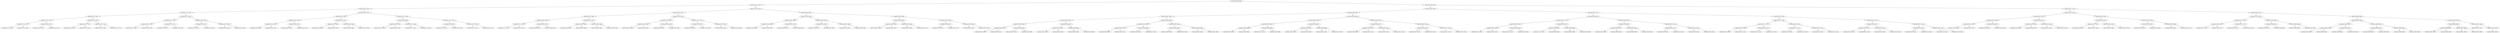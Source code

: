 digraph G{
1573762449 [label="Node{data=[3699, 3699]}"]
1573762449 -> 1749638443
1749638443 [label="Node{data=[2276, 2276]}"]
1749638443 -> 620919593
620919593 [label="Node{data=[2027, 2027]}"]
620919593 -> 693217946
693217946 [label="Node{data=[1233, 1233]}"]
693217946 -> 419492636
419492636 [label="Node{data=[1225, 1225]}"]
419492636 -> 990008594
990008594 [label="Node{data=[1221, 1221]}"]
990008594 -> 233810536
233810536 [label="Node{data=[1219, 1219]}"]
233810536 -> 693027893
693027893 [label="Node{data=[1214, 1214]}"]
233810536 -> 935873043
935873043 [label="Node{data=[1220, 1220]}"]
990008594 -> 516629309
516629309 [label="Node{data=[1223, 1223]}"]
516629309 -> 1854367334
1854367334 [label="Node{data=[1222, 1222]}"]
516629309 -> 834103535
834103535 [label="Node{data=[1224, 1224]}"]
419492636 -> 1146758168
1146758168 [label="Node{data=[1229, 1229]}"]
1146758168 -> 55522661
55522661 [label="Node{data=[1227, 1227]}"]
55522661 -> 1454294844
1454294844 [label="Node{data=[1226, 1226]}"]
55522661 -> 1557413142
1557413142 [label="Node{data=[1228, 1228]}"]
1146758168 -> 1228646512
1228646512 [label="Node{data=[1231, 1231]}"]
1228646512 -> 858081327
858081327 [label="Node{data=[1230, 1230]}"]
1228646512 -> 320011856
320011856 [label="Node{data=[1232, 1232]}"]
693217946 -> 1859345833
1859345833 [label="Node{data=[2019, 2019]}"]
1859345833 -> 2059337771
2059337771 [label="Node{data=[1237, 1237]}"]
2059337771 -> 1673681763
1673681763 [label="Node{data=[1235, 1235]}"]
1673681763 -> 1730595125
1730595125 [label="Node{data=[1234, 1234]}"]
1673681763 -> 334294637
334294637 [label="Node{data=[1236, 1236]}"]
2059337771 -> 298850915
298850915 [label="Node{data=[2017, 2017]}"]
298850915 -> 1622688377
1622688377 [label="Node{data=[1238, 1238]}"]
298850915 -> 830881850
830881850 [label="Node{data=[2018, 2018]}"]
1859345833 -> 1173184481
1173184481 [label="Node{data=[2023, 2023]}"]
1173184481 -> 1417627197
1417627197 [label="Node{data=[2021, 2021]}"]
1417627197 -> 1987472705
1987472705 [label="Node{data=[2020, 2020]}"]
1417627197 -> 1978819621
1978819621 [label="Node{data=[2022, 2022]}"]
1173184481 -> 1515142957
1515142957 [label="Node{data=[2025, 2025]}"]
1515142957 -> 1957680375
1957680375 [label="Node{data=[2024, 2024]}"]
1515142957 -> 838251334
838251334 [label="Node{data=[2026, 2026]}"]
620919593 -> 1464023569
1464023569 [label="Node{data=[2051, 2051]}"]
1464023569 -> 1960231299
1960231299 [label="Node{data=[2043, 2043]}"]
1960231299 -> 2119482242
2119482242 [label="Node{data=[2039, 2039]}"]
2119482242 -> 2050775949
2050775949 [label="Node{data=[2029, 2029]}"]
2050775949 -> 878802281
878802281 [label="Node{data=[2028, 2028]}"]
2050775949 -> 1996054719
1996054719 [label="Node{data=[2030, 2030]}"]
2119482242 -> 766139721
766139721 [label="Node{data=[2041, 2041]}"]
766139721 -> 902990658
902990658 [label="Node{data=[2040, 2040]}"]
766139721 -> 178743980
178743980 [label="Node{data=[2042, 2042]}"]
1960231299 -> 929435615
929435615 [label="Node{data=[2047, 2047]}"]
929435615 -> 1213815919
1213815919 [label="Node{data=[2045, 2045]}"]
1213815919 -> 1777354429
1777354429 [label="Node{data=[2044, 2044]}"]
1213815919 -> 1479783205
1479783205 [label="Node{data=[2046, 2046]}"]
929435615 -> 1596741387
1596741387 [label="Node{data=[2049, 2049]}"]
1596741387 -> 1561641637
1561641637 [label="Node{data=[2048, 2048]}"]
1596741387 -> 909816340
909816340 [label="Node{data=[2050, 2050]}"]
1464023569 -> 1934984557
1934984557 [label="Node{data=[2253, 2253]}"]
1934984557 -> 1325137923
1325137923 [label="Node{data=[2068, 2068]}"]
1325137923 -> 898036371
898036371 [label="Node{data=[2053, 2053]}"]
898036371 -> 1456430117
1456430117 [label="Node{data=[2052, 2052]}"]
898036371 -> 166643068
166643068 [label="Node{data=[2054, 2054]}"]
1325137923 -> 658251866
658251866 [label="Node{data=[2154, 2154]}"]
658251866 -> 632052804
632052804 [label="Node{data=[2151, 2151]}"]
658251866 -> 162402976
162402976 [label="Node{data=[2225, 2225]}"]
1934984557 -> 1981080524
1981080524 [label="Node{data=[2272, 2272]}"]
1981080524 -> 820786084
820786084 [label="Node{data=[2255, 2255]}"]
820786084 -> 2003109761
2003109761 [label="Node{data=[2254, 2254]}"]
820786084 -> 245838047
245838047 [label="Node{data=[2256, 2256]}"]
1981080524 -> 1610397764
1610397764 [label="Node{data=[2274, 2274]}"]
1610397764 -> 249352460
249352460 [label="Node{data=[2273, 2273]}"]
1610397764 -> 1364887129
1364887129 [label="Node{data=[2275, 2275]}"]
1749638443 -> 1716286821
1716286821 [label="Node{data=[3381, 3381]}"]
1716286821 -> 1556664176
1556664176 [label="Node{data=[2391, 2391]}"]
1556664176 -> 880025940
880025940 [label="Node{data=[2383, 2383]}"]
880025940 -> 823726541
823726541 [label="Node{data=[2280, 2280]}"]
823726541 -> 880524758
880524758 [label="Node{data=[2278, 2278]}"]
880524758 -> 785532774
785532774 [label="Node{data=[2277, 2277]}"]
880524758 -> 1002028393
1002028393 [label="Node{data=[2279, 2279]}"]
823726541 -> 1113019562
1113019562 [label="Node{data=[2381, 2381]}"]
1113019562 -> 724288571
724288571 [label="Node{data=[2309, 2309]}"]
1113019562 -> 394153807
394153807 [label="Node{data=[2382, 2382]}"]
880025940 -> 1641736764
1641736764 [label="Node{data=[2387, 2387]}"]
1641736764 -> 433062057
433062057 [label="Node{data=[2385, 2385]}"]
433062057 -> 1815025076
1815025076 [label="Node{data=[2384, 2384]}"]
433062057 -> 164510537
164510537 [label="Node{data=[2386, 2386]}"]
1641736764 -> 1064549190
1064549190 [label="Node{data=[2389, 2389]}"]
1064549190 -> 641671497
641671497 [label="Node{data=[2388, 2388]}"]
1064549190 -> 841548431
841548431 [label="Node{data=[2390, 2390]}"]
1556664176 -> 1246061552
1246061552 [label="Node{data=[2876, 2876]}"]
1246061552 -> 1749960821
1749960821 [label="Node{data=[2395, 2395]}"]
1749960821 -> 925108572
925108572 [label="Node{data=[2393, 2393]}"]
925108572 -> 1298356301
1298356301 [label="Node{data=[2392, 2392]}"]
925108572 -> 744028402
744028402 [label="Node{data=[2394, 2394]}"]
1749960821 -> 919535852
919535852 [label="Node{data=[2440, 2440]}"]
919535852 -> 557220224
557220224 [label="Node{data=[2434, 2434]}"]
919535852 -> 1983907035
1983907035 [label="Node{data=[2801, 2801]}"]
1246061552 -> 498400649
498400649 [label="Node{data=[3377, 3377]}"]
498400649 -> 1395807923
1395807923 [label="Node{data=[3375, 3375]}"]
1395807923 -> 1176365012
1176365012 [label="Node{data=[2886, 2886]}"]
1395807923 -> 806180112
806180112 [label="Node{data=[3376, 3376]}"]
498400649 -> 183483949
183483949 [label="Node{data=[3379, 3379]}"]
183483949 -> 1269425677
1269425677 [label="Node{data=[3378, 3378]}"]
183483949 -> 1646496747
1646496747 [label="Node{data=[3380, 3380]}"]
1716286821 -> 954001258
954001258 [label="Node{data=[3600, 3600]}"]
954001258 -> 1328887946
1328887946 [label="Node{data=[3592, 3592]}"]
1328887946 -> 1269311215
1269311215 [label="Node{data=[3385, 3385]}"]
1269311215 -> 891977890
891977890 [label="Node{data=[3383, 3383]}"]
891977890 -> 1788004058
1788004058 [label="Node{data=[3382, 3382]}"]
891977890 -> 210059882
210059882 [label="Node{data=[3384, 3384]}"]
1269311215 -> 101745227
101745227 [label="Node{data=[3387, 3387]}"]
101745227 -> 1742618043
1742618043 [label="Node{data=[3386, 3386]}"]
101745227 -> 453415820
453415820 [label="Node{data=[3588, 3588]}"]
1328887946 -> 1035338900
1035338900 [label="Node{data=[3596, 3596]}"]
1035338900 -> 1060555699
1060555699 [label="Node{data=[3594, 3594]}"]
1060555699 -> 689117707
689117707 [label="Node{data=[3593, 3593]}"]
1060555699 -> 103183958
103183958 [label="Node{data=[3595, 3595]}"]
1035338900 -> 196694178
196694178 [label="Node{data=[3598, 3598]}"]
196694178 -> 39549237
39549237 [label="Node{data=[3597, 3597]}"]
196694178 -> 858388535
858388535 [label="Node{data=[3599, 3599]}"]
954001258 -> 101235906
101235906 [label="Node{data=[3608, 3608]}"]
101235906 -> 1198899425
1198899425 [label="Node{data=[3604, 3604]}"]
1198899425 -> 507415531
507415531 [label="Node{data=[3602, 3602]}"]
507415531 -> 1646932059
1646932059 [label="Node{data=[3601, 3601]}"]
507415531 -> 562527856
562527856 [label="Node{data=[3603, 3603]}"]
1198899425 -> 1209843817
1209843817 [label="Node{data=[3606, 3606]}"]
1209843817 -> 571960146
571960146 [label="Node{data=[3605, 3605]}"]
1209843817 -> 294404003
294404003 [label="Node{data=[3607, 3607]}"]
101235906 -> 199403292
199403292 [label="Node{data=[3612, 3612]}"]
199403292 -> 634593665
634593665 [label="Node{data=[3610, 3610]}"]
634593665 -> 1015514002
1015514002 [label="Node{data=[3609, 3609]}"]
634593665 -> 1275511430
1275511430 [label="Node{data=[3611, 3611]}"]
199403292 -> 1380079197
1380079197 [label="Node{data=[3638, 3638]}"]
1380079197 -> 1856092861
1856092861 [label="Node{data=[3613, 3613]}"]
1380079197 -> 1857695720
1857695720 [label="Node{data=[3691, 3691]}"]
1573762449 -> 349356619
349356619 [label="Node{data=[8139, 8139]}"]
349356619 -> 1424133682
1424133682 [label="Node{data=[5824, 5824]}"]
1424133682 -> 930460225
930460225 [label="Node{data=[4866, 4866]}"]
930460225 -> 135208488
135208488 [label="Node{data=[4667, 4667]}"]
135208488 -> 172840440
172840440 [label="Node{data=[3940, 3940]}"]
172840440 -> 1243535773
1243535773 [label="Node{data=[3936, 3936]}"]
1243535773 -> 1348705573
1348705573 [label="Node{data=[3934, 3934]}"]
1348705573 -> 544028511
544028511 [label="Node{data=[3933, 3933]}"]
1348705573 -> 1089426495
1089426495 [label="Node{data=[3935, 3935]}"]
1243535773 -> 2080485262
2080485262 [label="Node{data=[3938, 3938]}"]
2080485262 -> 818384798
818384798 [label="Node{data=[3937, 3937]}"]
2080485262 -> 2044297494
2044297494 [label="Node{data=[3939, 3939]}"]
172840440 -> 1127050430
1127050430 [label="Node{data=[4663, 4663]}"]
1127050430 -> 849467018
849467018 [label="Node{data=[4401, 4401]}"]
849467018 -> 1050022975
1050022975 [label="Node{data=[3941, 3941]}"]
849467018 -> 200467402
200467402 [label="Node{data=[4662, 4662]}"]
1127050430 -> 588396182
588396182 [label="Node{data=[4665, 4665]}"]
588396182 -> 524005880
524005880 [label="Node{data=[4664, 4664]}"]
588396182 -> 285374924
285374924 [label="Node{data=[4666, 4666]}"]
135208488 -> 225588373
225588373 [label="Node{data=[4858, 4858]}"]
225588373 -> 1072043307
1072043307 [label="Node{data=[4854, 4854]}"]
1072043307 -> 2098255710
2098255710 [label="Node{data=[4810, 4810]}"]
2098255710 -> 2136870185
2136870185 [label="Node{data=[4668, 4668]}"]
2098255710 -> 1662277835
1662277835 [label="Node{data=[4853, 4853]}"]
1072043307 -> 1817466575
1817466575 [label="Node{data=[4856, 4856]}"]
1817466575 -> 386258492
386258492 [label="Node{data=[4855, 4855]}"]
1817466575 -> 406697648
406697648 [label="Node{data=[4857, 4857]}"]
225588373 -> 1496217468
1496217468 [label="Node{data=[4862, 4862]}"]
1496217468 -> 386052280
386052280 [label="Node{data=[4860, 4860]}"]
386052280 -> 772743250
772743250 [label="Node{data=[4859, 4859]}"]
386052280 -> 1542626069
1542626069 [label="Node{data=[4861, 4861]}"]
1496217468 -> 1900909184
1900909184 [label="Node{data=[4864, 4864]}"]
1900909184 -> 1934125921
1934125921 [label="Node{data=[4863, 4863]}"]
1900909184 -> 605210858
605210858 [label="Node{data=[4865, 4865]}"]
930460225 -> 1811400014
1811400014 [label="Node{data=[4908, 4908]}"]
1811400014 -> 1983087394
1983087394 [label="Node{data=[4900, 4900]}"]
1983087394 -> 1183907302
1183907302 [label="Node{data=[4870, 4870]}"]
1183907302 -> 1962354758
1962354758 [label="Node{data=[4868, 4868]}"]
1962354758 -> 570383907
570383907 [label="Node{data=[4867, 4867]}"]
1962354758 -> 1262478253
1262478253 [label="Node{data=[4869, 4869]}"]
1183907302 -> 167856353
167856353 [label="Node{data=[4898, 4898]}"]
167856353 -> 1207563519
1207563519 [label="Node{data=[4871, 4871]}"]
167856353 -> 472687717
472687717 [label="Node{data=[4899, 4899]}"]
1983087394 -> 674893510
674893510 [label="Node{data=[4904, 4904]}"]
674893510 -> 687607136
687607136 [label="Node{data=[4902, 4902]}"]
687607136 -> 548031116
548031116 [label="Node{data=[4901, 4901]}"]
687607136 -> 1507646832
1507646832 [label="Node{data=[4903, 4903]}"]
674893510 -> 560510131
560510131 [label="Node{data=[4906, 4906]}"]
560510131 -> 1773611763
1773611763 [label="Node{data=[4905, 4905]}"]
560510131 -> 465302371
465302371 [label="Node{data=[4907, 4907]}"]
1811400014 -> 615746105
615746105 [label="Node{data=[4916, 4916]}"]
615746105 -> 1075478320
1075478320 [label="Node{data=[4912, 4912]}"]
1075478320 -> 271201650
271201650 [label="Node{data=[4910, 4910]}"]
271201650 -> 1414462719
1414462719 [label="Node{data=[4909, 4909]}"]
271201650 -> 1821660685
1821660685 [label="Node{data=[4911, 4911]}"]
1075478320 -> 2137278288
2137278288 [label="Node{data=[4914, 4914]}"]
2137278288 -> 1050963051
1050963051 [label="Node{data=[4913, 4913]}"]
2137278288 -> 489604676
489604676 [label="Node{data=[4915, 4915]}"]
615746105 -> 1405411282
1405411282 [label="Node{data=[4920, 4920]}"]
1405411282 -> 247946301
247946301 [label="Node{data=[4918, 4918]}"]
247946301 -> 320716474
320716474 [label="Node{data=[4917, 4917]}"]
247946301 -> 2020234875
2020234875 [label="Node{data=[4919, 4919]}"]
1405411282 -> 228932843
228932843 [label="Node{data=[5477, 5477]}"]
228932843 -> 959950806
959950806 [label="Node{data=[5471, 5471]}"]
228932843 -> 1201749540
1201749540 [label="Node{data=[5795, 5795]}"]
1424133682 -> 1842508069
1842508069 [label="Node{data=[8107, 8107]}"]
1842508069 -> 1236556304
1236556304 [label="Node{data=[8091, 8091]}"]
1236556304 -> 1308165615
1308165615 [label="Node{data=[7237, 7237]}"]
1308165615 -> 57098858
57098858 [label="Node{data=[6246, 6246]}"]
57098858 -> 2109886586
2109886586 [label="Node{data=[5913, 5913]}"]
2109886586 -> 374202632
374202632 [label="Node{data=[5841, 5841]}"]
2109886586 -> 320755795
320755795 [label="Node{data=[6161, 6161]}"]
57098858 -> 718486600
718486600 [label="Node{data=[6304, 6304]}"]
718486600 -> 1174268136
1174268136 [label="Node{data=[6247, 6247]}"]
718486600 -> 1010898174
1010898174 [label="Node{data=[6389, 6389]}"]
1308165615 -> 1568411621
1568411621 [label="Node{data=[8087, 8087]}"]
1568411621 -> 1853774206
1853774206 [label="Node{data=[8085, 8085]}"]
1853774206 -> 1156470513
1156470513 [label="Node{data=[7381, 7381]}"]
1853774206 -> 1882999926
1882999926 [label="Node{data=[8086, 8086]}"]
1568411621 -> 1292007091
1292007091 [label="Node{data=[8089, 8089]}"]
1292007091 -> 1370190788
1370190788 [label="Node{data=[8088, 8088]}"]
1292007091 -> 1732570846
1732570846 [label="Node{data=[8090, 8090]}"]
1236556304 -> 1963540924
1963540924 [label="Node{data=[8099, 8099]}"]
1963540924 -> 727717440
727717440 [label="Node{data=[8095, 8095]}"]
727717440 -> 568288699
568288699 [label="Node{data=[8093, 8093]}"]
568288699 -> 1638747456
1638747456 [label="Node{data=[8092, 8092]}"]
568288699 -> 1586947176
1586947176 [label="Node{data=[8094, 8094]}"]
727717440 -> 1978608620
1978608620 [label="Node{data=[8097, 8097]}"]
1978608620 -> 801602135
801602135 [label="Node{data=[8096, 8096]}"]
1978608620 -> 604763554
604763554 [label="Node{data=[8098, 8098]}"]
1963540924 -> 1297604847
1297604847 [label="Node{data=[8103, 8103]}"]
1297604847 -> 1097532130
1097532130 [label="Node{data=[8101, 8101]}"]
1097532130 -> 1433066842
1433066842 [label="Node{data=[8100, 8100]}"]
1097532130 -> 783783088
783783088 [label="Node{data=[8102, 8102]}"]
1297604847 -> 1553291537
1553291537 [label="Node{data=[8105, 8105]}"]
1553291537 -> 1173372019
1173372019 [label="Node{data=[8104, 8104]}"]
1553291537 -> 1181989274
1181989274 [label="Node{data=[8106, 8106]}"]
1842508069 -> 1425258480
1425258480 [label="Node{data=[8123, 8123]}"]
1425258480 -> 576201134
576201134 [label="Node{data=[8115, 8115]}"]
576201134 -> 1720685106
1720685106 [label="Node{data=[8111, 8111]}"]
1720685106 -> 1038833680
1038833680 [label="Node{data=[8109, 8109]}"]
1038833680 -> 1961763946
1961763946 [label="Node{data=[8108, 8108]}"]
1038833680 -> 391654920
391654920 [label="Node{data=[8110, 8110]}"]
1720685106 -> 232530131
232530131 [label="Node{data=[8113, 8113]}"]
232530131 -> 1787876000
1787876000 [label="Node{data=[8112, 8112]}"]
232530131 -> 1868064492
1868064492 [label="Node{data=[8114, 8114]}"]
576201134 -> 958803297
958803297 [label="Node{data=[8119, 8119]}"]
958803297 -> 1427130414
1427130414 [label="Node{data=[8117, 8117]}"]
1427130414 -> 972654078
972654078 [label="Node{data=[8116, 8116]}"]
1427130414 -> 356182827
356182827 [label="Node{data=[8118, 8118]}"]
958803297 -> 494899656
494899656 [label="Node{data=[8121, 8121]}"]
494899656 -> 1249504113
1249504113 [label="Node{data=[8120, 8120]}"]
494899656 -> 1062883765
1062883765 [label="Node{data=[8122, 8122]}"]
1425258480 -> 2105247430
2105247430 [label="Node{data=[8131, 8131]}"]
2105247430 -> 485206384
485206384 [label="Node{data=[8127, 8127]}"]
485206384 -> 432860159
432860159 [label="Node{data=[8125, 8125]}"]
432860159 -> 1962329738
1962329738 [label="Node{data=[8124, 8124]}"]
432860159 -> 1427776356
1427776356 [label="Node{data=[8126, 8126]}"]
485206384 -> 352034974
352034974 [label="Node{data=[8129, 8129]}"]
352034974 -> 1779835629
1779835629 [label="Node{data=[8128, 8128]}"]
352034974 -> 680950707
680950707 [label="Node{data=[8130, 8130]}"]
2105247430 -> 739474630
739474630 [label="Node{data=[8135, 8135]}"]
739474630 -> 1696974474
1696974474 [label="Node{data=[8133, 8133]}"]
1696974474 -> 1056932233
1056932233 [label="Node{data=[8132, 8132]}"]
1696974474 -> 623853062
623853062 [label="Node{data=[8134, 8134]}"]
739474630 -> 317555497
317555497 [label="Node{data=[8137, 8137]}"]
317555497 -> 1505166952
1505166952 [label="Node{data=[8136, 8136]}"]
317555497 -> 453392158
453392158 [label="Node{data=[8138, 8138]}"]
349356619 -> 1199957366
1199957366 [label="Node{data=[8171, 8171]}"]
1199957366 -> 957338212
957338212 [label="Node{data=[8155, 8155]}"]
957338212 -> 1483347819
1483347819 [label="Node{data=[8147, 8147]}"]
1483347819 -> 1929278911
1929278911 [label="Node{data=[8143, 8143]}"]
1929278911 -> 439914691
439914691 [label="Node{data=[8141, 8141]}"]
439914691 -> 1575218450
1575218450 [label="Node{data=[8140, 8140]}"]
439914691 -> 1438279818
1438279818 [label="Node{data=[8142, 8142]}"]
1929278911 -> 1424538639
1424538639 [label="Node{data=[8145, 8145]}"]
1424538639 -> 168329433
168329433 [label="Node{data=[8144, 8144]}"]
1424538639 -> 1212250103
1212250103 [label="Node{data=[8146, 8146]}"]
1483347819 -> 1312401485
1312401485 [label="Node{data=[8151, 8151]}"]
1312401485 -> 1595960641
1595960641 [label="Node{data=[8149, 8149]}"]
1595960641 -> 291512372
291512372 [label="Node{data=[8148, 8148]}"]
1595960641 -> 1381831456
1381831456 [label="Node{data=[8150, 8150]}"]
1312401485 -> 1369813734
1369813734 [label="Node{data=[8153, 8153]}"]
1369813734 -> 229873654
229873654 [label="Node{data=[8152, 8152]}"]
1369813734 -> 499283956
499283956 [label="Node{data=[8154, 8154]}"]
957338212 -> 658285439
658285439 [label="Node{data=[8163, 8163]}"]
658285439 -> 1534203900
1534203900 [label="Node{data=[8159, 8159]}"]
1534203900 -> 1257191235
1257191235 [label="Node{data=[8157, 8157]}"]
1257191235 -> 1151108157
1151108157 [label="Node{data=[8156, 8156]}"]
1257191235 -> 108650634
108650634 [label="Node{data=[8158, 8158]}"]
1534203900 -> 1300224590
1300224590 [label="Node{data=[8161, 8161]}"]
1300224590 -> 2124003725
2124003725 [label="Node{data=[8160, 8160]}"]
1300224590 -> 1577346831
1577346831 [label="Node{data=[8162, 8162]}"]
658285439 -> 397451765
397451765 [label="Node{data=[8167, 8167]}"]
397451765 -> 607040743
607040743 [label="Node{data=[8165, 8165]}"]
607040743 -> 398992446
398992446 [label="Node{data=[8164, 8164]}"]
607040743 -> 1787364823
1787364823 [label="Node{data=[8166, 8166]}"]
397451765 -> 2015673978
2015673978 [label="Node{data=[8169, 8169]}"]
2015673978 -> 696038421
696038421 [label="Node{data=[8168, 8168]}"]
2015673978 -> 2143526096
2143526096 [label="Node{data=[8170, 8170]}"]
1199957366 -> 1564907842
1564907842 [label="Node{data=[8491, 8491]}"]
1564907842 -> 13384702
13384702 [label="Node{data=[8179, 8179]}"]
13384702 -> 1281158126
1281158126 [label="Node{data=[8175, 8175]}"]
1281158126 -> 798673833
798673833 [label="Node{data=[8173, 8173]}"]
798673833 -> 1191168913
1191168913 [label="Node{data=[8172, 8172]}"]
798673833 -> 655166331
655166331 [label="Node{data=[8174, 8174]}"]
1281158126 -> 203790319
203790319 [label="Node{data=[8177, 8177]}"]
203790319 -> 1964757569
1964757569 [label="Node{data=[8176, 8176]}"]
203790319 -> 1300245552
1300245552 [label="Node{data=[8178, 8178]}"]
13384702 -> 43626536
43626536 [label="Node{data=[8487, 8487]}"]
43626536 -> 572773755
572773755 [label="Node{data=[8181, 8181]}"]
572773755 -> 159486628
159486628 [label="Node{data=[8180, 8180]}"]
572773755 -> 1168952840
1168952840 [label="Node{data=[8486, 8486]}"]
43626536 -> 184233573
184233573 [label="Node{data=[8489, 8489]}"]
184233573 -> 919579212
919579212 [label="Node{data=[8488, 8488]}"]
184233573 -> 861805187
861805187 [label="Node{data=[8490, 8490]}"]
1564907842 -> 279006830
279006830 [label="Node{data=[8686, 8686]}"]
279006830 -> 1140507161
1140507161 [label="Node{data=[8606, 8606]}"]
1140507161 -> 145526240
145526240 [label="Node{data=[8495, 8495]}"]
145526240 -> 1273300084
1273300084 [label="Node{data=[8493, 8493]}"]
1273300084 -> 1361965400
1361965400 [label="Node{data=[8492, 8492]}"]
1273300084 -> 1154616174
1154616174 [label="Node{data=[8494, 8494]}"]
145526240 -> 679304601
679304601 [label="Node{data=[8497, 8497]}"]
679304601 -> 1264069190
1264069190 [label="Node{data=[8496, 8496]}"]
679304601 -> 1967240516
1967240516 [label="Node{data=[8581, 8581]}"]
1140507161 -> 563894777
563894777 [label="Node{data=[8682, 8682]}"]
563894777 -> 1666140614
1666140614 [label="Node{data=[8680, 8680]}"]
1666140614 -> 1775191539
1775191539 [label="Node{data=[8645, 8645]}"]
1666140614 -> 299644443
299644443 [label="Node{data=[8681, 8681]}"]
563894777 -> 1389160008
1389160008 [label="Node{data=[8684, 8684]}"]
1389160008 -> 1263830190
1263830190 [label="Node{data=[8683, 8683]}"]
1389160008 -> 1487384810
1487384810 [label="Node{data=[8685, 8685]}"]
279006830 -> 683358475
683358475 [label="Node{data=[8725, 8725]}"]
683358475 -> 502293746
502293746 [label="Node{data=[8690, 8690]}"]
502293746 -> 1919873558
1919873558 [label="Node{data=[8688, 8688]}"]
1919873558 -> 388709457
388709457 [label="Node{data=[8687, 8687]}"]
1919873558 -> 1722363102
1722363102 [label="Node{data=[8689, 8689]}"]
502293746 -> 2019562253
2019562253 [label="Node{data=[8692, 8692]}"]
2019562253 -> 2107355221
2107355221 [label="Node{data=[8691, 8691]}"]
2019562253 -> 857526787
857526787 [label="Node{data=[8693, 8693]}"]
683358475 -> 477943650
477943650 [label="Node{data=[9224, 9224]}"]
477943650 -> 1685870491
1685870491 [label="Node{data=[9187, 9187]}"]
477943650 -> 1145391705
1145391705 [label="Node{data=[9244, 9244]}"]
1145391705 -> 295441432
295441432 [label="Node{data=[9610, 9610]}"]
}